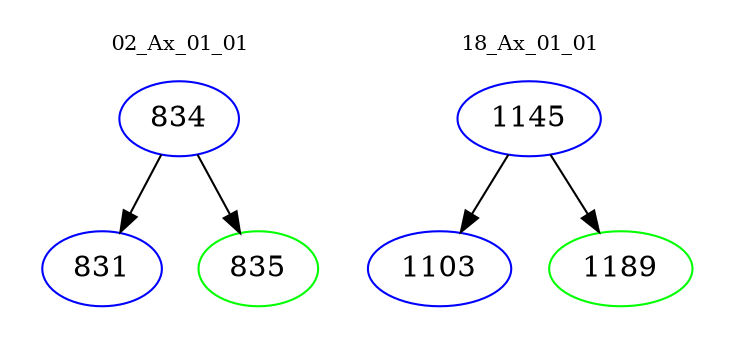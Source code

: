 digraph{
subgraph cluster_0 {
color = white
label = "02_Ax_01_01";
fontsize=10;
T0_834 [label="834", color="blue"]
T0_834 -> T0_831 [color="black"]
T0_831 [label="831", color="blue"]
T0_834 -> T0_835 [color="black"]
T0_835 [label="835", color="green"]
}
subgraph cluster_1 {
color = white
label = "18_Ax_01_01";
fontsize=10;
T1_1145 [label="1145", color="blue"]
T1_1145 -> T1_1103 [color="black"]
T1_1103 [label="1103", color="blue"]
T1_1145 -> T1_1189 [color="black"]
T1_1189 [label="1189", color="green"]
}
}
